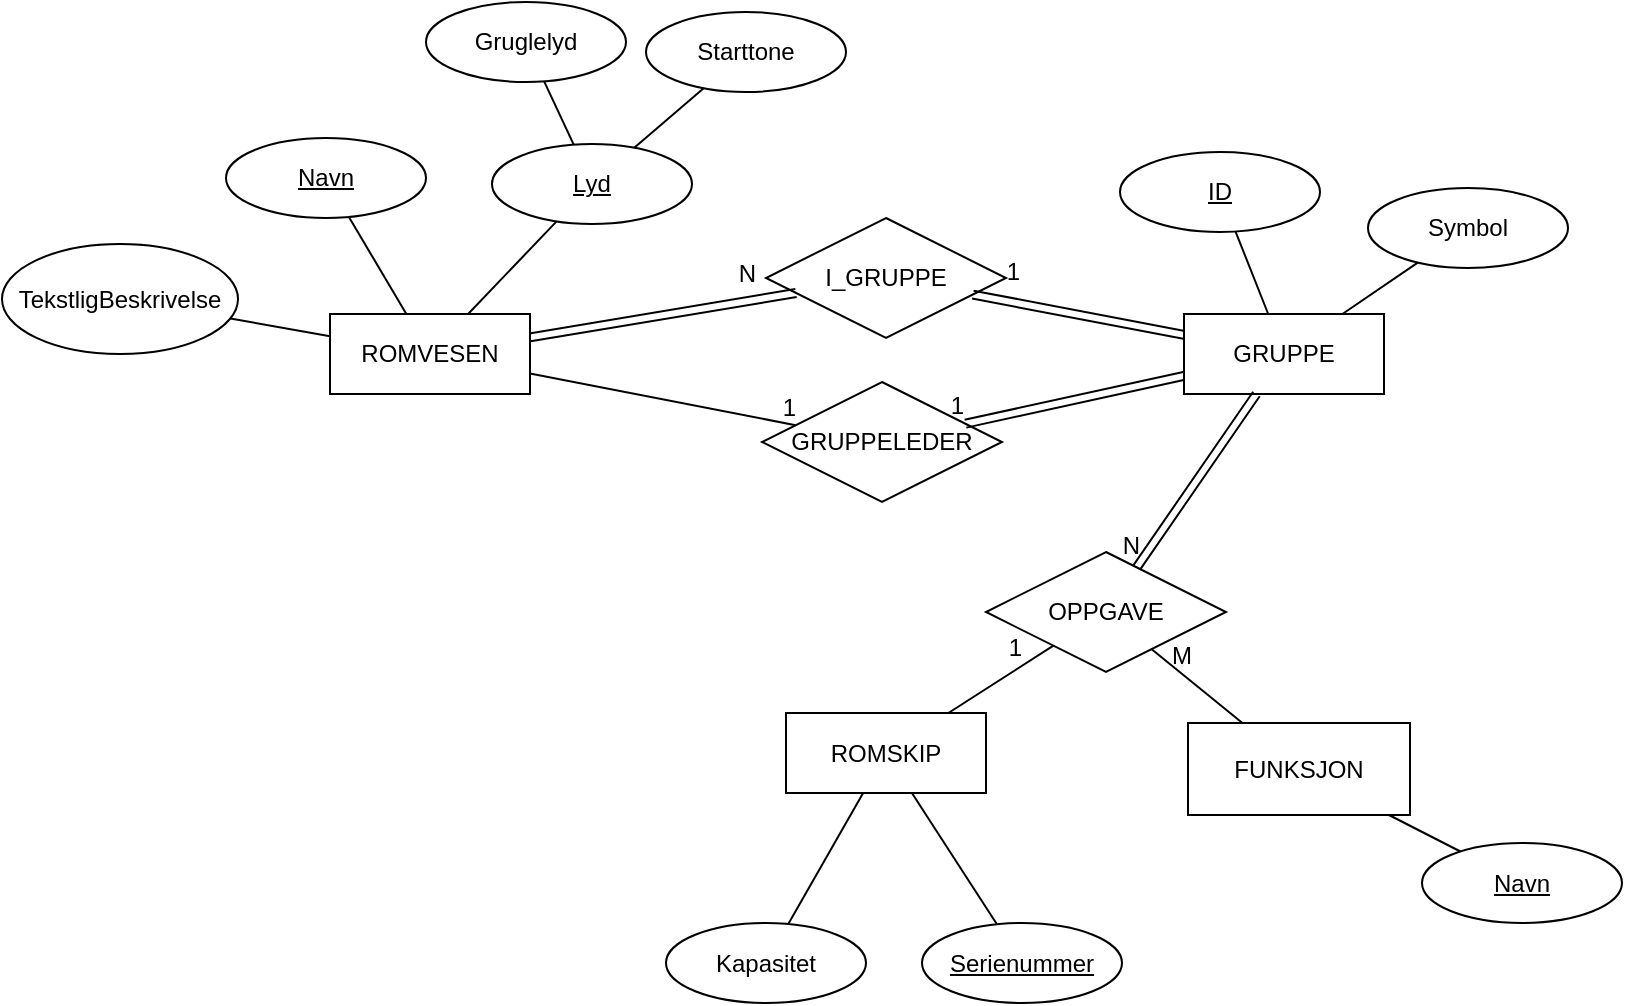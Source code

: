 <mxfile version="20.2.3" type="device"><diagram id="ll12xFCZoxnyd5fg-wKu" name="Page-1"><mxGraphModel dx="1303" dy="557" grid="0" gridSize="10" guides="1" tooltips="1" connect="1" arrows="1" fold="1" page="0" pageScale="1" pageWidth="827" pageHeight="1169" math="0" shadow="0"><root><mxCell id="0"/><mxCell id="1" parent="0"/><mxCell id="WgsJ35BBdcpwveuIXUZq-1" value="ROMVESEN" style="whiteSpace=wrap;html=1;align=center;" vertex="1" parent="1"><mxGeometry x="94" y="236" width="100" height="40" as="geometry"/></mxCell><mxCell id="WgsJ35BBdcpwveuIXUZq-3" value="Navn" style="ellipse;whiteSpace=wrap;html=1;align=center;fontStyle=4;" vertex="1" parent="1"><mxGeometry x="42" y="148" width="100" height="40" as="geometry"/></mxCell><mxCell id="WgsJ35BBdcpwveuIXUZq-4" value="Lyd" style="ellipse;whiteSpace=wrap;html=1;align=center;fontStyle=4;" vertex="1" parent="1"><mxGeometry x="175" y="151" width="100" height="40" as="geometry"/></mxCell><mxCell id="WgsJ35BBdcpwveuIXUZq-5" value="Gruglelyd" style="ellipse;whiteSpace=wrap;html=1;align=center;" vertex="1" parent="1"><mxGeometry x="142" y="80" width="100" height="40" as="geometry"/></mxCell><mxCell id="WgsJ35BBdcpwveuIXUZq-6" value="Starttone" style="ellipse;whiteSpace=wrap;html=1;align=center;" vertex="1" parent="1"><mxGeometry x="252" y="85" width="100" height="40" as="geometry"/></mxCell><mxCell id="WgsJ35BBdcpwveuIXUZq-7" value="" style="endArrow=none;html=1;rounded=0;" edge="1" parent="1" source="WgsJ35BBdcpwveuIXUZq-3" target="WgsJ35BBdcpwveuIXUZq-1"><mxGeometry relative="1" as="geometry"><mxPoint x="-123" y="305" as="sourcePoint"/><mxPoint x="37" y="305" as="targetPoint"/></mxGeometry></mxCell><mxCell id="WgsJ35BBdcpwveuIXUZq-8" value="" style="endArrow=none;html=1;rounded=0;" edge="1" parent="1" source="WgsJ35BBdcpwveuIXUZq-4" target="WgsJ35BBdcpwveuIXUZq-1"><mxGeometry relative="1" as="geometry"><mxPoint x="-84" y="218" as="sourcePoint"/><mxPoint x="197" y="134.269" as="targetPoint"/></mxGeometry></mxCell><mxCell id="WgsJ35BBdcpwveuIXUZq-9" value="" style="endArrow=none;html=1;rounded=0;" edge="1" parent="1" source="WgsJ35BBdcpwveuIXUZq-5" target="WgsJ35BBdcpwveuIXUZq-4"><mxGeometry relative="1" as="geometry"><mxPoint x="-76" y="192" as="sourcePoint"/><mxPoint x="84" y="192" as="targetPoint"/></mxGeometry></mxCell><mxCell id="WgsJ35BBdcpwveuIXUZq-10" value="" style="endArrow=none;html=1;rounded=0;" edge="1" parent="1" source="WgsJ35BBdcpwveuIXUZq-6" target="WgsJ35BBdcpwveuIXUZq-4"><mxGeometry relative="1" as="geometry"><mxPoint x="-121" y="188" as="sourcePoint"/><mxPoint x="39" y="188" as="targetPoint"/></mxGeometry></mxCell><mxCell id="WgsJ35BBdcpwveuIXUZq-12" value="TekstligBeskrivelse" style="ellipse;whiteSpace=wrap;html=1;align=center;" vertex="1" parent="1"><mxGeometry x="-70" y="201" width="118" height="55" as="geometry"/></mxCell><mxCell id="WgsJ35BBdcpwveuIXUZq-13" value="" style="endArrow=none;html=1;rounded=0;" edge="1" parent="1" source="WgsJ35BBdcpwveuIXUZq-12" target="WgsJ35BBdcpwveuIXUZq-1"><mxGeometry relative="1" as="geometry"><mxPoint x="-84" y="357" as="sourcePoint"/><mxPoint x="76" y="357" as="targetPoint"/></mxGeometry></mxCell><mxCell id="WgsJ35BBdcpwveuIXUZq-14" value="I_GRUPPE" style="shape=rhombus;perimeter=rhombusPerimeter;whiteSpace=wrap;html=1;align=center;" vertex="1" parent="1"><mxGeometry x="312" y="188" width="120" height="60" as="geometry"/></mxCell><mxCell id="WgsJ35BBdcpwveuIXUZq-15" value="GRUPPE" style="whiteSpace=wrap;html=1;align=center;" vertex="1" parent="1"><mxGeometry x="521" y="236" width="100" height="40" as="geometry"/></mxCell><mxCell id="WgsJ35BBdcpwveuIXUZq-16" value="" style="shape=link;html=1;rounded=0;" edge="1" parent="1" source="WgsJ35BBdcpwveuIXUZq-15" target="WgsJ35BBdcpwveuIXUZq-14"><mxGeometry relative="1" as="geometry"><mxPoint x="201" y="363" as="sourcePoint"/><mxPoint x="361" y="363" as="targetPoint"/></mxGeometry></mxCell><mxCell id="WgsJ35BBdcpwveuIXUZq-17" value="1" style="resizable=0;html=1;align=right;verticalAlign=bottom;" connectable="0" vertex="1" parent="WgsJ35BBdcpwveuIXUZq-16"><mxGeometry x="1" relative="1" as="geometry"><mxPoint x="24" y="-3" as="offset"/></mxGeometry></mxCell><mxCell id="WgsJ35BBdcpwveuIXUZq-18" value="" style="shape=link;html=1;rounded=0;" edge="1" parent="1" source="WgsJ35BBdcpwveuIXUZq-1" target="WgsJ35BBdcpwveuIXUZq-14"><mxGeometry relative="1" as="geometry"><mxPoint x="23" y="414" as="sourcePoint"/><mxPoint x="183" y="414" as="targetPoint"/></mxGeometry></mxCell><mxCell id="WgsJ35BBdcpwveuIXUZq-19" value="N" style="resizable=0;html=1;align=right;verticalAlign=bottom;" connectable="0" vertex="1" parent="WgsJ35BBdcpwveuIXUZq-18"><mxGeometry x="1" relative="1" as="geometry"><mxPoint x="-20" y="-1" as="offset"/></mxGeometry></mxCell><mxCell id="WgsJ35BBdcpwveuIXUZq-20" value="ID" style="ellipse;whiteSpace=wrap;html=1;align=center;fontStyle=4;" vertex="1" parent="1"><mxGeometry x="489" y="155" width="100" height="40" as="geometry"/></mxCell><mxCell id="WgsJ35BBdcpwveuIXUZq-21" value="Symbol" style="ellipse;whiteSpace=wrap;html=1;align=center;" vertex="1" parent="1"><mxGeometry x="613" y="173" width="100" height="40" as="geometry"/></mxCell><mxCell id="WgsJ35BBdcpwveuIXUZq-22" value="" style="endArrow=none;html=1;rounded=0;" edge="1" parent="1" source="WgsJ35BBdcpwveuIXUZq-20" target="WgsJ35BBdcpwveuIXUZq-15"><mxGeometry relative="1" as="geometry"><mxPoint x="340" y="313" as="sourcePoint"/><mxPoint x="500" y="313" as="targetPoint"/></mxGeometry></mxCell><mxCell id="WgsJ35BBdcpwveuIXUZq-23" value="" style="endArrow=none;html=1;rounded=0;" edge="1" parent="1" source="WgsJ35BBdcpwveuIXUZq-21" target="WgsJ35BBdcpwveuIXUZq-15"><mxGeometry relative="1" as="geometry"><mxPoint x="187" y="406" as="sourcePoint"/><mxPoint x="347" y="406" as="targetPoint"/></mxGeometry></mxCell><mxCell id="WgsJ35BBdcpwveuIXUZq-24" value="GRUPPELEDER" style="shape=rhombus;perimeter=rhombusPerimeter;whiteSpace=wrap;html=1;align=center;" vertex="1" parent="1"><mxGeometry x="310" y="270" width="120" height="60" as="geometry"/></mxCell><mxCell id="WgsJ35BBdcpwveuIXUZq-25" value="" style="endArrow=none;html=1;rounded=0;" edge="1" parent="1" source="WgsJ35BBdcpwveuIXUZq-1" target="WgsJ35BBdcpwveuIXUZq-24"><mxGeometry relative="1" as="geometry"><mxPoint x="151" y="402" as="sourcePoint"/><mxPoint x="311" y="402" as="targetPoint"/></mxGeometry></mxCell><mxCell id="WgsJ35BBdcpwveuIXUZq-26" value="1" style="resizable=0;html=1;align=right;verticalAlign=bottom;" connectable="0" vertex="1" parent="WgsJ35BBdcpwveuIXUZq-25"><mxGeometry x="1" relative="1" as="geometry"/></mxCell><mxCell id="WgsJ35BBdcpwveuIXUZq-27" value="" style="shape=link;html=1;rounded=0;" edge="1" parent="1" source="WgsJ35BBdcpwveuIXUZq-15" target="WgsJ35BBdcpwveuIXUZq-24"><mxGeometry relative="1" as="geometry"><mxPoint x="-2" y="475" as="sourcePoint"/><mxPoint x="158" y="475" as="targetPoint"/></mxGeometry></mxCell><mxCell id="WgsJ35BBdcpwveuIXUZq-28" value="1" style="resizable=0;html=1;align=right;verticalAlign=bottom;" connectable="0" vertex="1" parent="WgsJ35BBdcpwveuIXUZq-27"><mxGeometry x="1" relative="1" as="geometry"/></mxCell><mxCell id="WgsJ35BBdcpwveuIXUZq-29" value="ROMSKIP" style="whiteSpace=wrap;html=1;align=center;" vertex="1" parent="1"><mxGeometry x="322" y="435.5" width="100" height="40" as="geometry"/></mxCell><mxCell id="WgsJ35BBdcpwveuIXUZq-30" value="Serienummer" style="ellipse;whiteSpace=wrap;html=1;align=center;fontStyle=4;" vertex="1" parent="1"><mxGeometry x="390" y="540.5" width="100" height="40" as="geometry"/></mxCell><mxCell id="WgsJ35BBdcpwveuIXUZq-31" value="Kapasitet" style="ellipse;whiteSpace=wrap;html=1;align=center;" vertex="1" parent="1"><mxGeometry x="262" y="540.5" width="100" height="40" as="geometry"/></mxCell><mxCell id="WgsJ35BBdcpwveuIXUZq-32" value="" style="endArrow=none;html=1;rounded=0;" edge="1" parent="1" source="WgsJ35BBdcpwveuIXUZq-29" target="WgsJ35BBdcpwveuIXUZq-31"><mxGeometry relative="1" as="geometry"><mxPoint x="185" y="482.5" as="sourcePoint"/><mxPoint x="345" y="482.5" as="targetPoint"/></mxGeometry></mxCell><mxCell id="WgsJ35BBdcpwveuIXUZq-33" value="" style="endArrow=none;html=1;rounded=0;" edge="1" parent="1" source="WgsJ35BBdcpwveuIXUZq-29" target="WgsJ35BBdcpwveuIXUZq-30"><mxGeometry relative="1" as="geometry"><mxPoint x="135" y="468.5" as="sourcePoint"/><mxPoint x="295" y="468.5" as="targetPoint"/></mxGeometry></mxCell><mxCell id="WgsJ35BBdcpwveuIXUZq-34" value="FUNKSJON" style="whiteSpace=wrap;html=1;align=center;fontFamily=Helvetica;fontSize=12;fontColor=default;strokeColor=default;fillColor=default;" vertex="1" parent="1"><mxGeometry x="523" y="440.5" width="111" height="46" as="geometry"/></mxCell><mxCell id="WgsJ35BBdcpwveuIXUZq-36" value="Navn" style="ellipse;whiteSpace=wrap;html=1;align=center;fontStyle=4;" vertex="1" parent="1"><mxGeometry x="640" y="500.5" width="100" height="40" as="geometry"/></mxCell><mxCell id="WgsJ35BBdcpwveuIXUZq-37" value="" style="endArrow=none;html=1;rounded=0;" edge="1" parent="1" source="WgsJ35BBdcpwveuIXUZq-34" target="WgsJ35BBdcpwveuIXUZq-36"><mxGeometry relative="1" as="geometry"><mxPoint x="-11" y="349.5" as="sourcePoint"/><mxPoint x="149" y="349.5" as="targetPoint"/></mxGeometry></mxCell><mxCell id="WgsJ35BBdcpwveuIXUZq-39" value="OPPGAVE" style="shape=rhombus;perimeter=rhombusPerimeter;whiteSpace=wrap;html=1;align=center;" vertex="1" parent="1"><mxGeometry x="422" y="355" width="120" height="60" as="geometry"/></mxCell><mxCell id="WgsJ35BBdcpwveuIXUZq-40" value="" style="endArrow=none;html=1;rounded=0;" edge="1" parent="1" source="WgsJ35BBdcpwveuIXUZq-34" target="WgsJ35BBdcpwveuIXUZq-39"><mxGeometry relative="1" as="geometry"><mxPoint x="36" y="358" as="sourcePoint"/><mxPoint x="196" y="358" as="targetPoint"/></mxGeometry></mxCell><mxCell id="WgsJ35BBdcpwveuIXUZq-41" value="M" style="resizable=0;html=1;align=right;verticalAlign=bottom;" connectable="0" vertex="1" parent="WgsJ35BBdcpwveuIXUZq-40"><mxGeometry x="1" relative="1" as="geometry"><mxPoint x="21" y="12" as="offset"/></mxGeometry></mxCell><mxCell id="WgsJ35BBdcpwveuIXUZq-42" value="" style="endArrow=none;html=1;rounded=0;shape=link;" edge="1" parent="1" source="WgsJ35BBdcpwveuIXUZq-15" target="WgsJ35BBdcpwveuIXUZq-39"><mxGeometry relative="1" as="geometry"><mxPoint x="132" y="425" as="sourcePoint"/><mxPoint x="292" y="425" as="targetPoint"/></mxGeometry></mxCell><mxCell id="WgsJ35BBdcpwveuIXUZq-43" value="N" style="resizable=0;html=1;align=right;verticalAlign=bottom;" connectable="0" vertex="1" parent="WgsJ35BBdcpwveuIXUZq-42"><mxGeometry x="1" relative="1" as="geometry"><mxPoint x="2" y="-2" as="offset"/></mxGeometry></mxCell><mxCell id="WgsJ35BBdcpwveuIXUZq-44" value="" style="endArrow=none;html=1;rounded=0;" edge="1" parent="1" source="WgsJ35BBdcpwveuIXUZq-29" target="WgsJ35BBdcpwveuIXUZq-39"><mxGeometry relative="1" as="geometry"><mxPoint x="-58" y="392" as="sourcePoint"/><mxPoint x="102" y="392" as="targetPoint"/></mxGeometry></mxCell><mxCell id="WgsJ35BBdcpwveuIXUZq-45" value="1" style="resizable=0;html=1;align=right;verticalAlign=bottom;" connectable="0" vertex="1" parent="WgsJ35BBdcpwveuIXUZq-44"><mxGeometry x="1" relative="1" as="geometry"><mxPoint x="-15" y="10" as="offset"/></mxGeometry></mxCell></root></mxGraphModel></diagram></mxfile>
